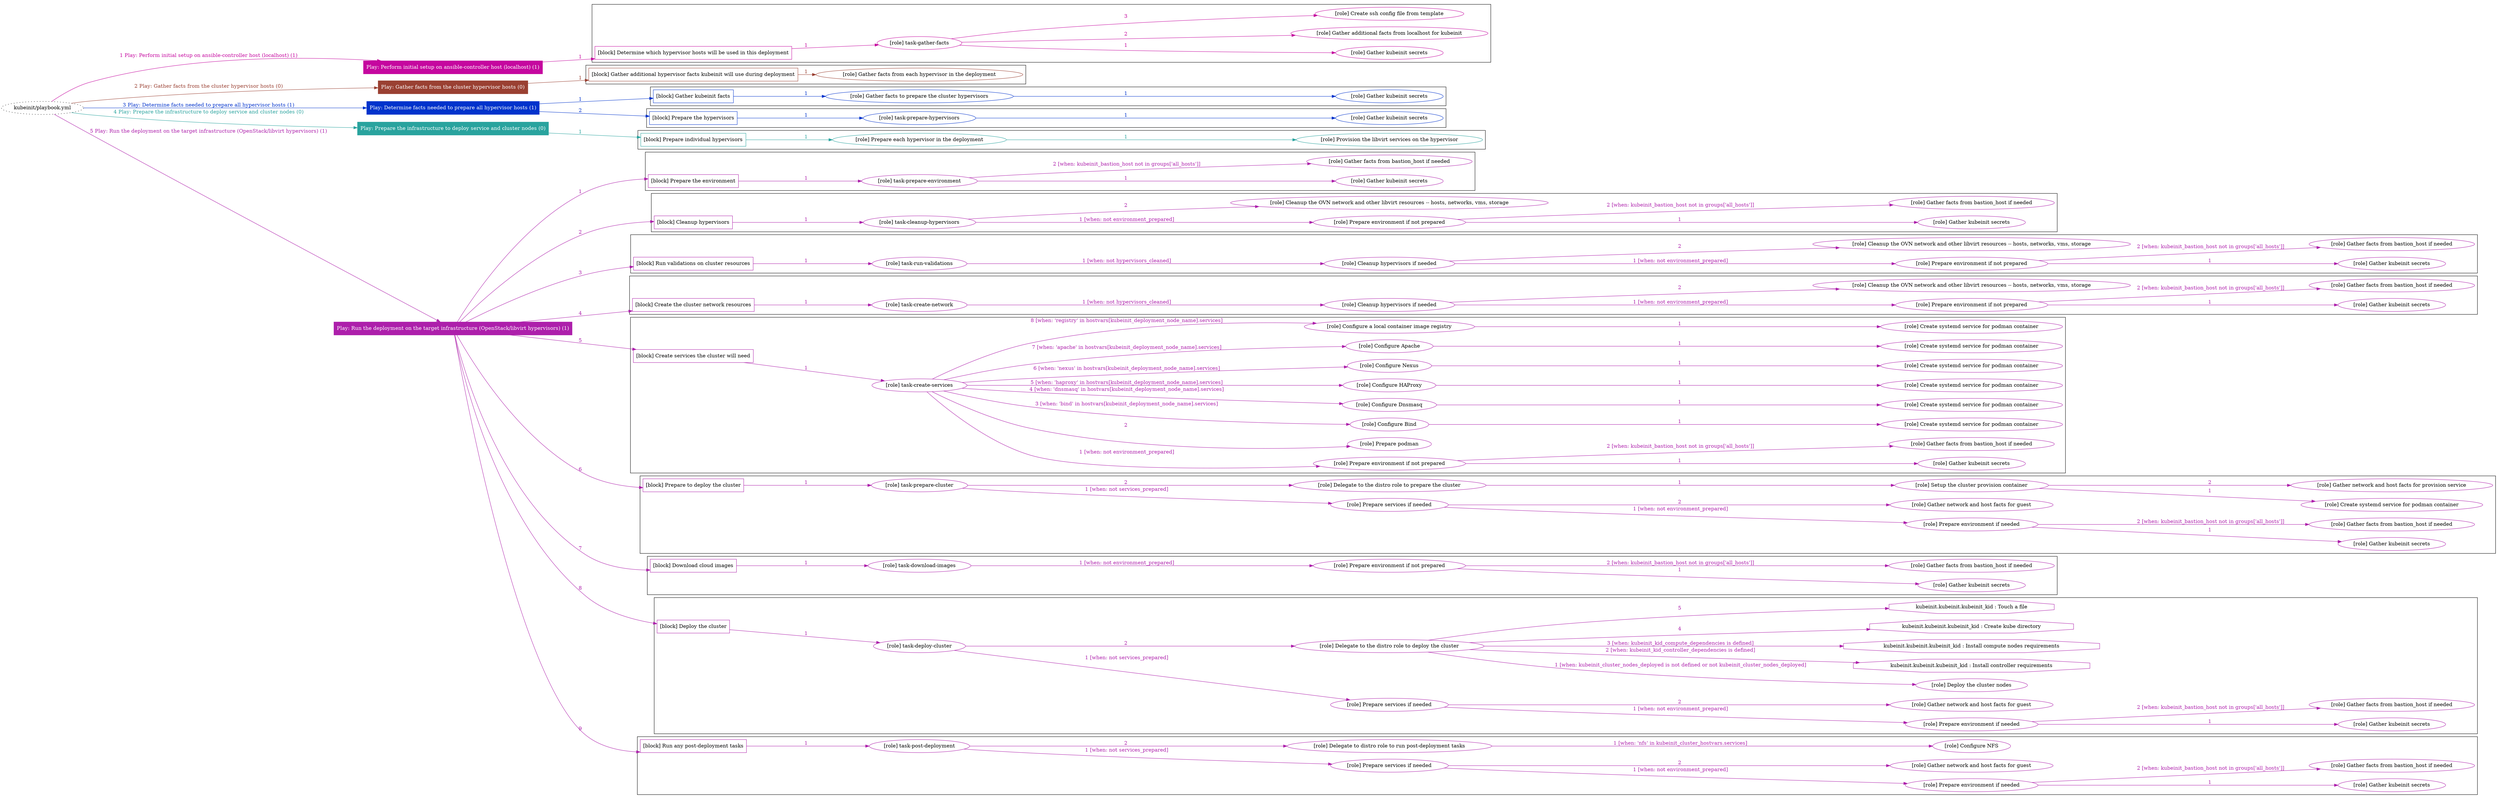 digraph {
	graph [concentrate=true ordering=in rankdir=LR ratio=fill]
	edge [esep=5 sep=10]
	"kubeinit/playbook.yml" [URL="/home/runner/work/kubeinit/kubeinit/kubeinit/playbook.yml" id=playbook_87fcb075 style=dotted]
	"kubeinit/playbook.yml" -> play_a7e98f05 [label="1 Play: Perform initial setup on ansible-controller host (localhost) (1)" color="#c5079f" fontcolor="#c5079f" id=edge_play_a7e98f05 labeltooltip="1 Play: Perform initial setup on ansible-controller host (localhost) (1)" tooltip="1 Play: Perform initial setup on ansible-controller host (localhost) (1)"]
	subgraph "Play: Perform initial setup on ansible-controller host (localhost) (1)" {
		play_a7e98f05 [label="Play: Perform initial setup on ansible-controller host (localhost) (1)" URL="/home/runner/work/kubeinit/kubeinit/kubeinit/playbook.yml" color="#c5079f" fontcolor="#ffffff" id=play_a7e98f05 shape=box style=filled tooltip=localhost]
		play_a7e98f05 -> block_ac528fb1 [label=1 color="#c5079f" fontcolor="#c5079f" id=edge_block_ac528fb1 labeltooltip=1 tooltip=1]
		subgraph cluster_block_ac528fb1 {
			block_ac528fb1 [label="[block] Determine which hypervisor hosts will be used in this deployment" URL="/home/runner/work/kubeinit/kubeinit/kubeinit/playbook.yml" color="#c5079f" id=block_ac528fb1 labeltooltip="Determine which hypervisor hosts will be used in this deployment" shape=box tooltip="Determine which hypervisor hosts will be used in this deployment"]
			block_ac528fb1 -> role_aa1fc5d8 [label="1 " color="#c5079f" fontcolor="#c5079f" id=edge_role_aa1fc5d8 labeltooltip="1 " tooltip="1 "]
			subgraph "task-gather-facts" {
				role_aa1fc5d8 [label="[role] task-gather-facts" URL="/home/runner/work/kubeinit/kubeinit/kubeinit/playbook.yml" color="#c5079f" id=role_aa1fc5d8 tooltip="task-gather-facts"]
				role_aa1fc5d8 -> role_bf8132f2 [label="1 " color="#c5079f" fontcolor="#c5079f" id=edge_role_bf8132f2 labeltooltip="1 " tooltip="1 "]
				subgraph "Gather kubeinit secrets" {
					role_bf8132f2 [label="[role] Gather kubeinit secrets" URL="/home/runner/.ansible/collections/ansible_collections/kubeinit/kubeinit/roles/kubeinit_prepare/tasks/build_hypervisors_group.yml" color="#c5079f" id=role_bf8132f2 tooltip="Gather kubeinit secrets"]
				}
				role_aa1fc5d8 -> role_087a7ab1 [label="2 " color="#c5079f" fontcolor="#c5079f" id=edge_role_087a7ab1 labeltooltip="2 " tooltip="2 "]
				subgraph "Gather additional facts from localhost for kubeinit" {
					role_087a7ab1 [label="[role] Gather additional facts from localhost for kubeinit" URL="/home/runner/.ansible/collections/ansible_collections/kubeinit/kubeinit/roles/kubeinit_prepare/tasks/build_hypervisors_group.yml" color="#c5079f" id=role_087a7ab1 tooltip="Gather additional facts from localhost for kubeinit"]
				}
				role_aa1fc5d8 -> role_ccb01b74 [label="3 " color="#c5079f" fontcolor="#c5079f" id=edge_role_ccb01b74 labeltooltip="3 " tooltip="3 "]
				subgraph "Create ssh config file from template" {
					role_ccb01b74 [label="[role] Create ssh config file from template" URL="/home/runner/.ansible/collections/ansible_collections/kubeinit/kubeinit/roles/kubeinit_prepare/tasks/build_hypervisors_group.yml" color="#c5079f" id=role_ccb01b74 tooltip="Create ssh config file from template"]
				}
			}
		}
	}
	"kubeinit/playbook.yml" -> play_e15bc182 [label="2 Play: Gather facts from the cluster hypervisor hosts (0)" color="#9a4032" fontcolor="#9a4032" id=edge_play_e15bc182 labeltooltip="2 Play: Gather facts from the cluster hypervisor hosts (0)" tooltip="2 Play: Gather facts from the cluster hypervisor hosts (0)"]
	subgraph "Play: Gather facts from the cluster hypervisor hosts (0)" {
		play_e15bc182 [label="Play: Gather facts from the cluster hypervisor hosts (0)" URL="/home/runner/work/kubeinit/kubeinit/kubeinit/playbook.yml" color="#9a4032" fontcolor="#ffffff" id=play_e15bc182 shape=box style=filled tooltip="Play: Gather facts from the cluster hypervisor hosts (0)"]
		play_e15bc182 -> block_b33a8886 [label=1 color="#9a4032" fontcolor="#9a4032" id=edge_block_b33a8886 labeltooltip=1 tooltip=1]
		subgraph cluster_block_b33a8886 {
			block_b33a8886 [label="[block] Gather additional hypervisor facts kubeinit will use during deployment" URL="/home/runner/work/kubeinit/kubeinit/kubeinit/playbook.yml" color="#9a4032" id=block_b33a8886 labeltooltip="Gather additional hypervisor facts kubeinit will use during deployment" shape=box tooltip="Gather additional hypervisor facts kubeinit will use during deployment"]
			block_b33a8886 -> role_970970f6 [label="1 " color="#9a4032" fontcolor="#9a4032" id=edge_role_970970f6 labeltooltip="1 " tooltip="1 "]
			subgraph "Gather facts from each hypervisor in the deployment" {
				role_970970f6 [label="[role] Gather facts from each hypervisor in the deployment" URL="/home/runner/work/kubeinit/kubeinit/kubeinit/playbook.yml" color="#9a4032" id=role_970970f6 tooltip="Gather facts from each hypervisor in the deployment"]
			}
		}
	}
	"kubeinit/playbook.yml" -> play_904aeced [label="3 Play: Determine facts needed to prepare all hypervisor hosts (1)" color="#0033cc" fontcolor="#0033cc" id=edge_play_904aeced labeltooltip="3 Play: Determine facts needed to prepare all hypervisor hosts (1)" tooltip="3 Play: Determine facts needed to prepare all hypervisor hosts (1)"]
	subgraph "Play: Determine facts needed to prepare all hypervisor hosts (1)" {
		play_904aeced [label="Play: Determine facts needed to prepare all hypervisor hosts (1)" URL="/home/runner/work/kubeinit/kubeinit/kubeinit/playbook.yml" color="#0033cc" fontcolor="#ffffff" id=play_904aeced shape=box style=filled tooltip=localhost]
		play_904aeced -> block_a2b4c971 [label=1 color="#0033cc" fontcolor="#0033cc" id=edge_block_a2b4c971 labeltooltip=1 tooltip=1]
		subgraph cluster_block_a2b4c971 {
			block_a2b4c971 [label="[block] Gather kubeinit facts" URL="/home/runner/work/kubeinit/kubeinit/kubeinit/playbook.yml" color="#0033cc" id=block_a2b4c971 labeltooltip="Gather kubeinit facts" shape=box tooltip="Gather kubeinit facts"]
			block_a2b4c971 -> role_9e76034e [label="1 " color="#0033cc" fontcolor="#0033cc" id=edge_role_9e76034e labeltooltip="1 " tooltip="1 "]
			subgraph "Gather facts to prepare the cluster hypervisors" {
				role_9e76034e [label="[role] Gather facts to prepare the cluster hypervisors" URL="/home/runner/work/kubeinit/kubeinit/kubeinit/playbook.yml" color="#0033cc" id=role_9e76034e tooltip="Gather facts to prepare the cluster hypervisors"]
				role_9e76034e -> role_3033de82 [label="1 " color="#0033cc" fontcolor="#0033cc" id=edge_role_3033de82 labeltooltip="1 " tooltip="1 "]
				subgraph "Gather kubeinit secrets" {
					role_3033de82 [label="[role] Gather kubeinit secrets" URL="/home/runner/.ansible/collections/ansible_collections/kubeinit/kubeinit/roles/kubeinit_prepare/tasks/gather_kubeinit_facts.yml" color="#0033cc" id=role_3033de82 tooltip="Gather kubeinit secrets"]
				}
			}
		}
		play_904aeced -> block_0561cea2 [label=2 color="#0033cc" fontcolor="#0033cc" id=edge_block_0561cea2 labeltooltip=2 tooltip=2]
		subgraph cluster_block_0561cea2 {
			block_0561cea2 [label="[block] Prepare the hypervisors" URL="/home/runner/work/kubeinit/kubeinit/kubeinit/playbook.yml" color="#0033cc" id=block_0561cea2 labeltooltip="Prepare the hypervisors" shape=box tooltip="Prepare the hypervisors"]
			block_0561cea2 -> role_ca1338a0 [label="1 " color="#0033cc" fontcolor="#0033cc" id=edge_role_ca1338a0 labeltooltip="1 " tooltip="1 "]
			subgraph "task-prepare-hypervisors" {
				role_ca1338a0 [label="[role] task-prepare-hypervisors" URL="/home/runner/work/kubeinit/kubeinit/kubeinit/playbook.yml" color="#0033cc" id=role_ca1338a0 tooltip="task-prepare-hypervisors"]
				role_ca1338a0 -> role_59d2b1b9 [label="1 " color="#0033cc" fontcolor="#0033cc" id=edge_role_59d2b1b9 labeltooltip="1 " tooltip="1 "]
				subgraph "Gather kubeinit secrets" {
					role_59d2b1b9 [label="[role] Gather kubeinit secrets" URL="/home/runner/.ansible/collections/ansible_collections/kubeinit/kubeinit/roles/kubeinit_prepare/tasks/gather_kubeinit_facts.yml" color="#0033cc" id=role_59d2b1b9 tooltip="Gather kubeinit secrets"]
				}
			}
		}
	}
	"kubeinit/playbook.yml" -> play_c4d1f8ad [label="4 Play: Prepare the infrastructure to deploy service and cluster nodes (0)" color="#29a39e" fontcolor="#29a39e" id=edge_play_c4d1f8ad labeltooltip="4 Play: Prepare the infrastructure to deploy service and cluster nodes (0)" tooltip="4 Play: Prepare the infrastructure to deploy service and cluster nodes (0)"]
	subgraph "Play: Prepare the infrastructure to deploy service and cluster nodes (0)" {
		play_c4d1f8ad [label="Play: Prepare the infrastructure to deploy service and cluster nodes (0)" URL="/home/runner/work/kubeinit/kubeinit/kubeinit/playbook.yml" color="#29a39e" fontcolor="#ffffff" id=play_c4d1f8ad shape=box style=filled tooltip="Play: Prepare the infrastructure to deploy service and cluster nodes (0)"]
		play_c4d1f8ad -> block_d215bde6 [label=1 color="#29a39e" fontcolor="#29a39e" id=edge_block_d215bde6 labeltooltip=1 tooltip=1]
		subgraph cluster_block_d215bde6 {
			block_d215bde6 [label="[block] Prepare individual hypervisors" URL="/home/runner/work/kubeinit/kubeinit/kubeinit/playbook.yml" color="#29a39e" id=block_d215bde6 labeltooltip="Prepare individual hypervisors" shape=box tooltip="Prepare individual hypervisors"]
			block_d215bde6 -> role_73d97be1 [label="1 " color="#29a39e" fontcolor="#29a39e" id=edge_role_73d97be1 labeltooltip="1 " tooltip="1 "]
			subgraph "Prepare each hypervisor in the deployment" {
				role_73d97be1 [label="[role] Prepare each hypervisor in the deployment" URL="/home/runner/work/kubeinit/kubeinit/kubeinit/playbook.yml" color="#29a39e" id=role_73d97be1 tooltip="Prepare each hypervisor in the deployment"]
				role_73d97be1 -> role_b9e11b5c [label="1 " color="#29a39e" fontcolor="#29a39e" id=edge_role_b9e11b5c labeltooltip="1 " tooltip="1 "]
				subgraph "Provision the libvirt services on the hypervisor" {
					role_b9e11b5c [label="[role] Provision the libvirt services on the hypervisor" URL="/home/runner/.ansible/collections/ansible_collections/kubeinit/kubeinit/roles/kubeinit_prepare/tasks/prepare_hypervisor.yml" color="#29a39e" id=role_b9e11b5c tooltip="Provision the libvirt services on the hypervisor"]
				}
			}
		}
	}
	"kubeinit/playbook.yml" -> play_1059a33b [label="5 Play: Run the deployment on the target infrastructure (OpenStack/libvirt hypervisors) (1)" color="#ad1fab" fontcolor="#ad1fab" id=edge_play_1059a33b labeltooltip="5 Play: Run the deployment on the target infrastructure (OpenStack/libvirt hypervisors) (1)" tooltip="5 Play: Run the deployment on the target infrastructure (OpenStack/libvirt hypervisors) (1)"]
	subgraph "Play: Run the deployment on the target infrastructure (OpenStack/libvirt hypervisors) (1)" {
		play_1059a33b [label="Play: Run the deployment on the target infrastructure (OpenStack/libvirt hypervisors) (1)" URL="/home/runner/work/kubeinit/kubeinit/kubeinit/playbook.yml" color="#ad1fab" fontcolor="#ffffff" id=play_1059a33b shape=box style=filled tooltip=localhost]
		play_1059a33b -> block_51942556 [label=1 color="#ad1fab" fontcolor="#ad1fab" id=edge_block_51942556 labeltooltip=1 tooltip=1]
		subgraph cluster_block_51942556 {
			block_51942556 [label="[block] Prepare the environment" URL="/home/runner/work/kubeinit/kubeinit/kubeinit/playbook.yml" color="#ad1fab" id=block_51942556 labeltooltip="Prepare the environment" shape=box tooltip="Prepare the environment"]
			block_51942556 -> role_73f284c4 [label="1 " color="#ad1fab" fontcolor="#ad1fab" id=edge_role_73f284c4 labeltooltip="1 " tooltip="1 "]
			subgraph "task-prepare-environment" {
				role_73f284c4 [label="[role] task-prepare-environment" URL="/home/runner/work/kubeinit/kubeinit/kubeinit/playbook.yml" color="#ad1fab" id=role_73f284c4 tooltip="task-prepare-environment"]
				role_73f284c4 -> role_673e0deb [label="1 " color="#ad1fab" fontcolor="#ad1fab" id=edge_role_673e0deb labeltooltip="1 " tooltip="1 "]
				subgraph "Gather kubeinit secrets" {
					role_673e0deb [label="[role] Gather kubeinit secrets" URL="/home/runner/.ansible/collections/ansible_collections/kubeinit/kubeinit/roles/kubeinit_prepare/tasks/gather_kubeinit_facts.yml" color="#ad1fab" id=role_673e0deb tooltip="Gather kubeinit secrets"]
				}
				role_73f284c4 -> role_17b2ad8b [label="2 [when: kubeinit_bastion_host not in groups['all_hosts']]" color="#ad1fab" fontcolor="#ad1fab" id=edge_role_17b2ad8b labeltooltip="2 [when: kubeinit_bastion_host not in groups['all_hosts']]" tooltip="2 [when: kubeinit_bastion_host not in groups['all_hosts']]"]
				subgraph "Gather facts from bastion_host if needed" {
					role_17b2ad8b [label="[role] Gather facts from bastion_host if needed" URL="/home/runner/.ansible/collections/ansible_collections/kubeinit/kubeinit/roles/kubeinit_prepare/tasks/main.yml" color="#ad1fab" id=role_17b2ad8b tooltip="Gather facts from bastion_host if needed"]
				}
			}
		}
		play_1059a33b -> block_4b06c6b0 [label=2 color="#ad1fab" fontcolor="#ad1fab" id=edge_block_4b06c6b0 labeltooltip=2 tooltip=2]
		subgraph cluster_block_4b06c6b0 {
			block_4b06c6b0 [label="[block] Cleanup hypervisors" URL="/home/runner/work/kubeinit/kubeinit/kubeinit/playbook.yml" color="#ad1fab" id=block_4b06c6b0 labeltooltip="Cleanup hypervisors" shape=box tooltip="Cleanup hypervisors"]
			block_4b06c6b0 -> role_ffbf5b12 [label="1 " color="#ad1fab" fontcolor="#ad1fab" id=edge_role_ffbf5b12 labeltooltip="1 " tooltip="1 "]
			subgraph "task-cleanup-hypervisors" {
				role_ffbf5b12 [label="[role] task-cleanup-hypervisors" URL="/home/runner/work/kubeinit/kubeinit/kubeinit/playbook.yml" color="#ad1fab" id=role_ffbf5b12 tooltip="task-cleanup-hypervisors"]
				role_ffbf5b12 -> role_cbc8163b [label="1 [when: not environment_prepared]" color="#ad1fab" fontcolor="#ad1fab" id=edge_role_cbc8163b labeltooltip="1 [when: not environment_prepared]" tooltip="1 [when: not environment_prepared]"]
				subgraph "Prepare environment if not prepared" {
					role_cbc8163b [label="[role] Prepare environment if not prepared" URL="/home/runner/.ansible/collections/ansible_collections/kubeinit/kubeinit/roles/kubeinit_libvirt/tasks/cleanup_hypervisors.yml" color="#ad1fab" id=role_cbc8163b tooltip="Prepare environment if not prepared"]
					role_cbc8163b -> role_ca004ada [label="1 " color="#ad1fab" fontcolor="#ad1fab" id=edge_role_ca004ada labeltooltip="1 " tooltip="1 "]
					subgraph "Gather kubeinit secrets" {
						role_ca004ada [label="[role] Gather kubeinit secrets" URL="/home/runner/.ansible/collections/ansible_collections/kubeinit/kubeinit/roles/kubeinit_prepare/tasks/gather_kubeinit_facts.yml" color="#ad1fab" id=role_ca004ada tooltip="Gather kubeinit secrets"]
					}
					role_cbc8163b -> role_c45707c9 [label="2 [when: kubeinit_bastion_host not in groups['all_hosts']]" color="#ad1fab" fontcolor="#ad1fab" id=edge_role_c45707c9 labeltooltip="2 [when: kubeinit_bastion_host not in groups['all_hosts']]" tooltip="2 [when: kubeinit_bastion_host not in groups['all_hosts']]"]
					subgraph "Gather facts from bastion_host if needed" {
						role_c45707c9 [label="[role] Gather facts from bastion_host if needed" URL="/home/runner/.ansible/collections/ansible_collections/kubeinit/kubeinit/roles/kubeinit_prepare/tasks/main.yml" color="#ad1fab" id=role_c45707c9 tooltip="Gather facts from bastion_host if needed"]
					}
				}
				role_ffbf5b12 -> role_f9437929 [label="2 " color="#ad1fab" fontcolor="#ad1fab" id=edge_role_f9437929 labeltooltip="2 " tooltip="2 "]
				subgraph "Cleanup the OVN network and other libvirt resources -- hosts, networks, vms, storage" {
					role_f9437929 [label="[role] Cleanup the OVN network and other libvirt resources -- hosts, networks, vms, storage" URL="/home/runner/.ansible/collections/ansible_collections/kubeinit/kubeinit/roles/kubeinit_libvirt/tasks/cleanup_hypervisors.yml" color="#ad1fab" id=role_f9437929 tooltip="Cleanup the OVN network and other libvirt resources -- hosts, networks, vms, storage"]
				}
			}
		}
		play_1059a33b -> block_3268580b [label=3 color="#ad1fab" fontcolor="#ad1fab" id=edge_block_3268580b labeltooltip=3 tooltip=3]
		subgraph cluster_block_3268580b {
			block_3268580b [label="[block] Run validations on cluster resources" URL="/home/runner/work/kubeinit/kubeinit/kubeinit/playbook.yml" color="#ad1fab" id=block_3268580b labeltooltip="Run validations on cluster resources" shape=box tooltip="Run validations on cluster resources"]
			block_3268580b -> role_fccd6192 [label="1 " color="#ad1fab" fontcolor="#ad1fab" id=edge_role_fccd6192 labeltooltip="1 " tooltip="1 "]
			subgraph "task-run-validations" {
				role_fccd6192 [label="[role] task-run-validations" URL="/home/runner/work/kubeinit/kubeinit/kubeinit/playbook.yml" color="#ad1fab" id=role_fccd6192 tooltip="task-run-validations"]
				role_fccd6192 -> role_13ca62f9 [label="1 [when: not hypervisors_cleaned]" color="#ad1fab" fontcolor="#ad1fab" id=edge_role_13ca62f9 labeltooltip="1 [when: not hypervisors_cleaned]" tooltip="1 [when: not hypervisors_cleaned]"]
				subgraph "Cleanup hypervisors if needed" {
					role_13ca62f9 [label="[role] Cleanup hypervisors if needed" URL="/home/runner/.ansible/collections/ansible_collections/kubeinit/kubeinit/roles/kubeinit_validations/tasks/main.yml" color="#ad1fab" id=role_13ca62f9 tooltip="Cleanup hypervisors if needed"]
					role_13ca62f9 -> role_d0b285c5 [label="1 [when: not environment_prepared]" color="#ad1fab" fontcolor="#ad1fab" id=edge_role_d0b285c5 labeltooltip="1 [when: not environment_prepared]" tooltip="1 [when: not environment_prepared]"]
					subgraph "Prepare environment if not prepared" {
						role_d0b285c5 [label="[role] Prepare environment if not prepared" URL="/home/runner/.ansible/collections/ansible_collections/kubeinit/kubeinit/roles/kubeinit_libvirt/tasks/cleanup_hypervisors.yml" color="#ad1fab" id=role_d0b285c5 tooltip="Prepare environment if not prepared"]
						role_d0b285c5 -> role_2df385d7 [label="1 " color="#ad1fab" fontcolor="#ad1fab" id=edge_role_2df385d7 labeltooltip="1 " tooltip="1 "]
						subgraph "Gather kubeinit secrets" {
							role_2df385d7 [label="[role] Gather kubeinit secrets" URL="/home/runner/.ansible/collections/ansible_collections/kubeinit/kubeinit/roles/kubeinit_prepare/tasks/gather_kubeinit_facts.yml" color="#ad1fab" id=role_2df385d7 tooltip="Gather kubeinit secrets"]
						}
						role_d0b285c5 -> role_46a3d447 [label="2 [when: kubeinit_bastion_host not in groups['all_hosts']]" color="#ad1fab" fontcolor="#ad1fab" id=edge_role_46a3d447 labeltooltip="2 [when: kubeinit_bastion_host not in groups['all_hosts']]" tooltip="2 [when: kubeinit_bastion_host not in groups['all_hosts']]"]
						subgraph "Gather facts from bastion_host if needed" {
							role_46a3d447 [label="[role] Gather facts from bastion_host if needed" URL="/home/runner/.ansible/collections/ansible_collections/kubeinit/kubeinit/roles/kubeinit_prepare/tasks/main.yml" color="#ad1fab" id=role_46a3d447 tooltip="Gather facts from bastion_host if needed"]
						}
					}
					role_13ca62f9 -> role_a54146c1 [label="2 " color="#ad1fab" fontcolor="#ad1fab" id=edge_role_a54146c1 labeltooltip="2 " tooltip="2 "]
					subgraph "Cleanup the OVN network and other libvirt resources -- hosts, networks, vms, storage" {
						role_a54146c1 [label="[role] Cleanup the OVN network and other libvirt resources -- hosts, networks, vms, storage" URL="/home/runner/.ansible/collections/ansible_collections/kubeinit/kubeinit/roles/kubeinit_libvirt/tasks/cleanup_hypervisors.yml" color="#ad1fab" id=role_a54146c1 tooltip="Cleanup the OVN network and other libvirt resources -- hosts, networks, vms, storage"]
					}
				}
			}
		}
		play_1059a33b -> block_fe2673c2 [label=4 color="#ad1fab" fontcolor="#ad1fab" id=edge_block_fe2673c2 labeltooltip=4 tooltip=4]
		subgraph cluster_block_fe2673c2 {
			block_fe2673c2 [label="[block] Create the cluster network resources" URL="/home/runner/work/kubeinit/kubeinit/kubeinit/playbook.yml" color="#ad1fab" id=block_fe2673c2 labeltooltip="Create the cluster network resources" shape=box tooltip="Create the cluster network resources"]
			block_fe2673c2 -> role_cc26250a [label="1 " color="#ad1fab" fontcolor="#ad1fab" id=edge_role_cc26250a labeltooltip="1 " tooltip="1 "]
			subgraph "task-create-network" {
				role_cc26250a [label="[role] task-create-network" URL="/home/runner/work/kubeinit/kubeinit/kubeinit/playbook.yml" color="#ad1fab" id=role_cc26250a tooltip="task-create-network"]
				role_cc26250a -> role_a4d26c21 [label="1 [when: not hypervisors_cleaned]" color="#ad1fab" fontcolor="#ad1fab" id=edge_role_a4d26c21 labeltooltip="1 [when: not hypervisors_cleaned]" tooltip="1 [when: not hypervisors_cleaned]"]
				subgraph "Cleanup hypervisors if needed" {
					role_a4d26c21 [label="[role] Cleanup hypervisors if needed" URL="/home/runner/.ansible/collections/ansible_collections/kubeinit/kubeinit/roles/kubeinit_libvirt/tasks/create_network.yml" color="#ad1fab" id=role_a4d26c21 tooltip="Cleanup hypervisors if needed"]
					role_a4d26c21 -> role_cf3aedac [label="1 [when: not environment_prepared]" color="#ad1fab" fontcolor="#ad1fab" id=edge_role_cf3aedac labeltooltip="1 [when: not environment_prepared]" tooltip="1 [when: not environment_prepared]"]
					subgraph "Prepare environment if not prepared" {
						role_cf3aedac [label="[role] Prepare environment if not prepared" URL="/home/runner/.ansible/collections/ansible_collections/kubeinit/kubeinit/roles/kubeinit_libvirt/tasks/cleanup_hypervisors.yml" color="#ad1fab" id=role_cf3aedac tooltip="Prepare environment if not prepared"]
						role_cf3aedac -> role_2219ef9b [label="1 " color="#ad1fab" fontcolor="#ad1fab" id=edge_role_2219ef9b labeltooltip="1 " tooltip="1 "]
						subgraph "Gather kubeinit secrets" {
							role_2219ef9b [label="[role] Gather kubeinit secrets" URL="/home/runner/.ansible/collections/ansible_collections/kubeinit/kubeinit/roles/kubeinit_prepare/tasks/gather_kubeinit_facts.yml" color="#ad1fab" id=role_2219ef9b tooltip="Gather kubeinit secrets"]
						}
						role_cf3aedac -> role_1c56a3b2 [label="2 [when: kubeinit_bastion_host not in groups['all_hosts']]" color="#ad1fab" fontcolor="#ad1fab" id=edge_role_1c56a3b2 labeltooltip="2 [when: kubeinit_bastion_host not in groups['all_hosts']]" tooltip="2 [when: kubeinit_bastion_host not in groups['all_hosts']]"]
						subgraph "Gather facts from bastion_host if needed" {
							role_1c56a3b2 [label="[role] Gather facts from bastion_host if needed" URL="/home/runner/.ansible/collections/ansible_collections/kubeinit/kubeinit/roles/kubeinit_prepare/tasks/main.yml" color="#ad1fab" id=role_1c56a3b2 tooltip="Gather facts from bastion_host if needed"]
						}
					}
					role_a4d26c21 -> role_22e5f43f [label="2 " color="#ad1fab" fontcolor="#ad1fab" id=edge_role_22e5f43f labeltooltip="2 " tooltip="2 "]
					subgraph "Cleanup the OVN network and other libvirt resources -- hosts, networks, vms, storage" {
						role_22e5f43f [label="[role] Cleanup the OVN network and other libvirt resources -- hosts, networks, vms, storage" URL="/home/runner/.ansible/collections/ansible_collections/kubeinit/kubeinit/roles/kubeinit_libvirt/tasks/cleanup_hypervisors.yml" color="#ad1fab" id=role_22e5f43f tooltip="Cleanup the OVN network and other libvirt resources -- hosts, networks, vms, storage"]
					}
				}
			}
		}
		play_1059a33b -> block_496ab81d [label=5 color="#ad1fab" fontcolor="#ad1fab" id=edge_block_496ab81d labeltooltip=5 tooltip=5]
		subgraph cluster_block_496ab81d {
			block_496ab81d [label="[block] Create services the cluster will need" URL="/home/runner/work/kubeinit/kubeinit/kubeinit/playbook.yml" color="#ad1fab" id=block_496ab81d labeltooltip="Create services the cluster will need" shape=box tooltip="Create services the cluster will need"]
			block_496ab81d -> role_27299410 [label="1 " color="#ad1fab" fontcolor="#ad1fab" id=edge_role_27299410 labeltooltip="1 " tooltip="1 "]
			subgraph "task-create-services" {
				role_27299410 [label="[role] task-create-services" URL="/home/runner/work/kubeinit/kubeinit/kubeinit/playbook.yml" color="#ad1fab" id=role_27299410 tooltip="task-create-services"]
				role_27299410 -> role_cd424964 [label="1 [when: not environment_prepared]" color="#ad1fab" fontcolor="#ad1fab" id=edge_role_cd424964 labeltooltip="1 [when: not environment_prepared]" tooltip="1 [when: not environment_prepared]"]
				subgraph "Prepare environment if not prepared" {
					role_cd424964 [label="[role] Prepare environment if not prepared" URL="/home/runner/.ansible/collections/ansible_collections/kubeinit/kubeinit/roles/kubeinit_services/tasks/main.yml" color="#ad1fab" id=role_cd424964 tooltip="Prepare environment if not prepared"]
					role_cd424964 -> role_831e3161 [label="1 " color="#ad1fab" fontcolor="#ad1fab" id=edge_role_831e3161 labeltooltip="1 " tooltip="1 "]
					subgraph "Gather kubeinit secrets" {
						role_831e3161 [label="[role] Gather kubeinit secrets" URL="/home/runner/.ansible/collections/ansible_collections/kubeinit/kubeinit/roles/kubeinit_prepare/tasks/gather_kubeinit_facts.yml" color="#ad1fab" id=role_831e3161 tooltip="Gather kubeinit secrets"]
					}
					role_cd424964 -> role_0d0ccee0 [label="2 [when: kubeinit_bastion_host not in groups['all_hosts']]" color="#ad1fab" fontcolor="#ad1fab" id=edge_role_0d0ccee0 labeltooltip="2 [when: kubeinit_bastion_host not in groups['all_hosts']]" tooltip="2 [when: kubeinit_bastion_host not in groups['all_hosts']]"]
					subgraph "Gather facts from bastion_host if needed" {
						role_0d0ccee0 [label="[role] Gather facts from bastion_host if needed" URL="/home/runner/.ansible/collections/ansible_collections/kubeinit/kubeinit/roles/kubeinit_prepare/tasks/main.yml" color="#ad1fab" id=role_0d0ccee0 tooltip="Gather facts from bastion_host if needed"]
					}
				}
				role_27299410 -> role_81c0cffb [label="2 " color="#ad1fab" fontcolor="#ad1fab" id=edge_role_81c0cffb labeltooltip="2 " tooltip="2 "]
				subgraph "Prepare podman" {
					role_81c0cffb [label="[role] Prepare podman" URL="/home/runner/.ansible/collections/ansible_collections/kubeinit/kubeinit/roles/kubeinit_services/tasks/00_create_service_pod.yml" color="#ad1fab" id=role_81c0cffb tooltip="Prepare podman"]
				}
				role_27299410 -> role_c2d4f589 [label="3 [when: 'bind' in hostvars[kubeinit_deployment_node_name].services]" color="#ad1fab" fontcolor="#ad1fab" id=edge_role_c2d4f589 labeltooltip="3 [when: 'bind' in hostvars[kubeinit_deployment_node_name].services]" tooltip="3 [when: 'bind' in hostvars[kubeinit_deployment_node_name].services]"]
				subgraph "Configure Bind" {
					role_c2d4f589 [label="[role] Configure Bind" URL="/home/runner/.ansible/collections/ansible_collections/kubeinit/kubeinit/roles/kubeinit_services/tasks/start_services_containers.yml" color="#ad1fab" id=role_c2d4f589 tooltip="Configure Bind"]
					role_c2d4f589 -> role_92928b36 [label="1 " color="#ad1fab" fontcolor="#ad1fab" id=edge_role_92928b36 labeltooltip="1 " tooltip="1 "]
					subgraph "Create systemd service for podman container" {
						role_92928b36 [label="[role] Create systemd service for podman container" URL="/home/runner/.ansible/collections/ansible_collections/kubeinit/kubeinit/roles/kubeinit_bind/tasks/main.yml" color="#ad1fab" id=role_92928b36 tooltip="Create systemd service for podman container"]
					}
				}
				role_27299410 -> role_0e1a2d1e [label="4 [when: 'dnsmasq' in hostvars[kubeinit_deployment_node_name].services]" color="#ad1fab" fontcolor="#ad1fab" id=edge_role_0e1a2d1e labeltooltip="4 [when: 'dnsmasq' in hostvars[kubeinit_deployment_node_name].services]" tooltip="4 [when: 'dnsmasq' in hostvars[kubeinit_deployment_node_name].services]"]
				subgraph "Configure Dnsmasq" {
					role_0e1a2d1e [label="[role] Configure Dnsmasq" URL="/home/runner/.ansible/collections/ansible_collections/kubeinit/kubeinit/roles/kubeinit_services/tasks/start_services_containers.yml" color="#ad1fab" id=role_0e1a2d1e tooltip="Configure Dnsmasq"]
					role_0e1a2d1e -> role_bf397838 [label="1 " color="#ad1fab" fontcolor="#ad1fab" id=edge_role_bf397838 labeltooltip="1 " tooltip="1 "]
					subgraph "Create systemd service for podman container" {
						role_bf397838 [label="[role] Create systemd service for podman container" URL="/home/runner/.ansible/collections/ansible_collections/kubeinit/kubeinit/roles/kubeinit_dnsmasq/tasks/main.yml" color="#ad1fab" id=role_bf397838 tooltip="Create systemd service for podman container"]
					}
				}
				role_27299410 -> role_236cc6b2 [label="5 [when: 'haproxy' in hostvars[kubeinit_deployment_node_name].services]" color="#ad1fab" fontcolor="#ad1fab" id=edge_role_236cc6b2 labeltooltip="5 [when: 'haproxy' in hostvars[kubeinit_deployment_node_name].services]" tooltip="5 [when: 'haproxy' in hostvars[kubeinit_deployment_node_name].services]"]
				subgraph "Configure HAProxy" {
					role_236cc6b2 [label="[role] Configure HAProxy" URL="/home/runner/.ansible/collections/ansible_collections/kubeinit/kubeinit/roles/kubeinit_services/tasks/start_services_containers.yml" color="#ad1fab" id=role_236cc6b2 tooltip="Configure HAProxy"]
					role_236cc6b2 -> role_bf45e346 [label="1 " color="#ad1fab" fontcolor="#ad1fab" id=edge_role_bf45e346 labeltooltip="1 " tooltip="1 "]
					subgraph "Create systemd service for podman container" {
						role_bf45e346 [label="[role] Create systemd service for podman container" URL="/home/runner/.ansible/collections/ansible_collections/kubeinit/kubeinit/roles/kubeinit_haproxy/tasks/main.yml" color="#ad1fab" id=role_bf45e346 tooltip="Create systemd service for podman container"]
					}
				}
				role_27299410 -> role_acf5c71c [label="6 [when: 'nexus' in hostvars[kubeinit_deployment_node_name].services]" color="#ad1fab" fontcolor="#ad1fab" id=edge_role_acf5c71c labeltooltip="6 [when: 'nexus' in hostvars[kubeinit_deployment_node_name].services]" tooltip="6 [when: 'nexus' in hostvars[kubeinit_deployment_node_name].services]"]
				subgraph "Configure Nexus" {
					role_acf5c71c [label="[role] Configure Nexus" URL="/home/runner/.ansible/collections/ansible_collections/kubeinit/kubeinit/roles/kubeinit_services/tasks/start_services_containers.yml" color="#ad1fab" id=role_acf5c71c tooltip="Configure Nexus"]
					role_acf5c71c -> role_05305263 [label="1 " color="#ad1fab" fontcolor="#ad1fab" id=edge_role_05305263 labeltooltip="1 " tooltip="1 "]
					subgraph "Create systemd service for podman container" {
						role_05305263 [label="[role] Create systemd service for podman container" URL="/home/runner/.ansible/collections/ansible_collections/kubeinit/kubeinit/roles/kubeinit_nexus/tasks/main.yml" color="#ad1fab" id=role_05305263 tooltip="Create systemd service for podman container"]
					}
				}
				role_27299410 -> role_2101655f [label="7 [when: 'apache' in hostvars[kubeinit_deployment_node_name].services]" color="#ad1fab" fontcolor="#ad1fab" id=edge_role_2101655f labeltooltip="7 [when: 'apache' in hostvars[kubeinit_deployment_node_name].services]" tooltip="7 [when: 'apache' in hostvars[kubeinit_deployment_node_name].services]"]
				subgraph "Configure Apache" {
					role_2101655f [label="[role] Configure Apache" URL="/home/runner/.ansible/collections/ansible_collections/kubeinit/kubeinit/roles/kubeinit_services/tasks/start_services_containers.yml" color="#ad1fab" id=role_2101655f tooltip="Configure Apache"]
					role_2101655f -> role_1a51210e [label="1 " color="#ad1fab" fontcolor="#ad1fab" id=edge_role_1a51210e labeltooltip="1 " tooltip="1 "]
					subgraph "Create systemd service for podman container" {
						role_1a51210e [label="[role] Create systemd service for podman container" URL="/home/runner/.ansible/collections/ansible_collections/kubeinit/kubeinit/roles/kubeinit_apache/tasks/main.yml" color="#ad1fab" id=role_1a51210e tooltip="Create systemd service for podman container"]
					}
				}
				role_27299410 -> role_954e69e2 [label="8 [when: 'registry' in hostvars[kubeinit_deployment_node_name].services]" color="#ad1fab" fontcolor="#ad1fab" id=edge_role_954e69e2 labeltooltip="8 [when: 'registry' in hostvars[kubeinit_deployment_node_name].services]" tooltip="8 [when: 'registry' in hostvars[kubeinit_deployment_node_name].services]"]
				subgraph "Configure a local container image registry" {
					role_954e69e2 [label="[role] Configure a local container image registry" URL="/home/runner/.ansible/collections/ansible_collections/kubeinit/kubeinit/roles/kubeinit_services/tasks/start_services_containers.yml" color="#ad1fab" id=role_954e69e2 tooltip="Configure a local container image registry"]
					role_954e69e2 -> role_cac63c80 [label="1 " color="#ad1fab" fontcolor="#ad1fab" id=edge_role_cac63c80 labeltooltip="1 " tooltip="1 "]
					subgraph "Create systemd service for podman container" {
						role_cac63c80 [label="[role] Create systemd service for podman container" URL="/home/runner/.ansible/collections/ansible_collections/kubeinit/kubeinit/roles/kubeinit_registry/tasks/main.yml" color="#ad1fab" id=role_cac63c80 tooltip="Create systemd service for podman container"]
					}
				}
			}
		}
		play_1059a33b -> block_081e678d [label=6 color="#ad1fab" fontcolor="#ad1fab" id=edge_block_081e678d labeltooltip=6 tooltip=6]
		subgraph cluster_block_081e678d {
			block_081e678d [label="[block] Prepare to deploy the cluster" URL="/home/runner/work/kubeinit/kubeinit/kubeinit/playbook.yml" color="#ad1fab" id=block_081e678d labeltooltip="Prepare to deploy the cluster" shape=box tooltip="Prepare to deploy the cluster"]
			block_081e678d -> role_fb234da8 [label="1 " color="#ad1fab" fontcolor="#ad1fab" id=edge_role_fb234da8 labeltooltip="1 " tooltip="1 "]
			subgraph "task-prepare-cluster" {
				role_fb234da8 [label="[role] task-prepare-cluster" URL="/home/runner/work/kubeinit/kubeinit/kubeinit/playbook.yml" color="#ad1fab" id=role_fb234da8 tooltip="task-prepare-cluster"]
				role_fb234da8 -> role_e7009870 [label="1 [when: not services_prepared]" color="#ad1fab" fontcolor="#ad1fab" id=edge_role_e7009870 labeltooltip="1 [when: not services_prepared]" tooltip="1 [when: not services_prepared]"]
				subgraph "Prepare services if needed" {
					role_e7009870 [label="[role] Prepare services if needed" URL="/home/runner/.ansible/collections/ansible_collections/kubeinit/kubeinit/roles/kubeinit_prepare/tasks/prepare_cluster.yml" color="#ad1fab" id=role_e7009870 tooltip="Prepare services if needed"]
					role_e7009870 -> role_50e7d9e0 [label="1 [when: not environment_prepared]" color="#ad1fab" fontcolor="#ad1fab" id=edge_role_50e7d9e0 labeltooltip="1 [when: not environment_prepared]" tooltip="1 [when: not environment_prepared]"]
					subgraph "Prepare environment if needed" {
						role_50e7d9e0 [label="[role] Prepare environment if needed" URL="/home/runner/.ansible/collections/ansible_collections/kubeinit/kubeinit/roles/kubeinit_services/tasks/prepare_services.yml" color="#ad1fab" id=role_50e7d9e0 tooltip="Prepare environment if needed"]
						role_50e7d9e0 -> role_11e06b84 [label="1 " color="#ad1fab" fontcolor="#ad1fab" id=edge_role_11e06b84 labeltooltip="1 " tooltip="1 "]
						subgraph "Gather kubeinit secrets" {
							role_11e06b84 [label="[role] Gather kubeinit secrets" URL="/home/runner/.ansible/collections/ansible_collections/kubeinit/kubeinit/roles/kubeinit_prepare/tasks/gather_kubeinit_facts.yml" color="#ad1fab" id=role_11e06b84 tooltip="Gather kubeinit secrets"]
						}
						role_50e7d9e0 -> role_ca076a0d [label="2 [when: kubeinit_bastion_host not in groups['all_hosts']]" color="#ad1fab" fontcolor="#ad1fab" id=edge_role_ca076a0d labeltooltip="2 [when: kubeinit_bastion_host not in groups['all_hosts']]" tooltip="2 [when: kubeinit_bastion_host not in groups['all_hosts']]"]
						subgraph "Gather facts from bastion_host if needed" {
							role_ca076a0d [label="[role] Gather facts from bastion_host if needed" URL="/home/runner/.ansible/collections/ansible_collections/kubeinit/kubeinit/roles/kubeinit_prepare/tasks/main.yml" color="#ad1fab" id=role_ca076a0d tooltip="Gather facts from bastion_host if needed"]
						}
					}
					role_e7009870 -> role_47135b5b [label="2 " color="#ad1fab" fontcolor="#ad1fab" id=edge_role_47135b5b labeltooltip="2 " tooltip="2 "]
					subgraph "Gather network and host facts for guest" {
						role_47135b5b [label="[role] Gather network and host facts for guest" URL="/home/runner/.ansible/collections/ansible_collections/kubeinit/kubeinit/roles/kubeinit_services/tasks/prepare_services.yml" color="#ad1fab" id=role_47135b5b tooltip="Gather network and host facts for guest"]
					}
				}
				role_fb234da8 -> role_86a3b9f8 [label="2 " color="#ad1fab" fontcolor="#ad1fab" id=edge_role_86a3b9f8 labeltooltip="2 " tooltip="2 "]
				subgraph "Delegate to the distro role to prepare the cluster" {
					role_86a3b9f8 [label="[role] Delegate to the distro role to prepare the cluster" URL="/home/runner/.ansible/collections/ansible_collections/kubeinit/kubeinit/roles/kubeinit_prepare/tasks/prepare_cluster.yml" color="#ad1fab" id=role_86a3b9f8 tooltip="Delegate to the distro role to prepare the cluster"]
					role_86a3b9f8 -> role_ff0cb71c [label="1 " color="#ad1fab" fontcolor="#ad1fab" id=edge_role_ff0cb71c labeltooltip="1 " tooltip="1 "]
					subgraph "Setup the cluster provision container" {
						role_ff0cb71c [label="[role] Setup the cluster provision container" URL="/home/runner/.ansible/collections/ansible_collections/kubeinit/kubeinit/roles/kubeinit_kid/tasks/prepare_cluster.yml" color="#ad1fab" id=role_ff0cb71c tooltip="Setup the cluster provision container"]
						role_ff0cb71c -> role_351aca99 [label="1 " color="#ad1fab" fontcolor="#ad1fab" id=edge_role_351aca99 labeltooltip="1 " tooltip="1 "]
						subgraph "Create systemd service for podman container" {
							role_351aca99 [label="[role] Create systemd service for podman container" URL="/home/runner/.ansible/collections/ansible_collections/kubeinit/kubeinit/roles/kubeinit_services/tasks/create_provision_container.yml" color="#ad1fab" id=role_351aca99 tooltip="Create systemd service for podman container"]
						}
						role_ff0cb71c -> role_9c2a6d84 [label="2 " color="#ad1fab" fontcolor="#ad1fab" id=edge_role_9c2a6d84 labeltooltip="2 " tooltip="2 "]
						subgraph "Gather network and host facts for provision service" {
							role_9c2a6d84 [label="[role] Gather network and host facts for provision service" URL="/home/runner/.ansible/collections/ansible_collections/kubeinit/kubeinit/roles/kubeinit_services/tasks/create_provision_container.yml" color="#ad1fab" id=role_9c2a6d84 tooltip="Gather network and host facts for provision service"]
						}
					}
				}
			}
		}
		play_1059a33b -> block_b306e8b4 [label=7 color="#ad1fab" fontcolor="#ad1fab" id=edge_block_b306e8b4 labeltooltip=7 tooltip=7]
		subgraph cluster_block_b306e8b4 {
			block_b306e8b4 [label="[block] Download cloud images" URL="/home/runner/work/kubeinit/kubeinit/kubeinit/playbook.yml" color="#ad1fab" id=block_b306e8b4 labeltooltip="Download cloud images" shape=box tooltip="Download cloud images"]
			block_b306e8b4 -> role_31d5d3e9 [label="1 " color="#ad1fab" fontcolor="#ad1fab" id=edge_role_31d5d3e9 labeltooltip="1 " tooltip="1 "]
			subgraph "task-download-images" {
				role_31d5d3e9 [label="[role] task-download-images" URL="/home/runner/work/kubeinit/kubeinit/kubeinit/playbook.yml" color="#ad1fab" id=role_31d5d3e9 tooltip="task-download-images"]
				role_31d5d3e9 -> role_e19a9a27 [label="1 [when: not environment_prepared]" color="#ad1fab" fontcolor="#ad1fab" id=edge_role_e19a9a27 labeltooltip="1 [when: not environment_prepared]" tooltip="1 [when: not environment_prepared]"]
				subgraph "Prepare environment if not prepared" {
					role_e19a9a27 [label="[role] Prepare environment if not prepared" URL="/home/runner/.ansible/collections/ansible_collections/kubeinit/kubeinit/roles/kubeinit_libvirt/tasks/download_cloud_images.yml" color="#ad1fab" id=role_e19a9a27 tooltip="Prepare environment if not prepared"]
					role_e19a9a27 -> role_1bbba34b [label="1 " color="#ad1fab" fontcolor="#ad1fab" id=edge_role_1bbba34b labeltooltip="1 " tooltip="1 "]
					subgraph "Gather kubeinit secrets" {
						role_1bbba34b [label="[role] Gather kubeinit secrets" URL="/home/runner/.ansible/collections/ansible_collections/kubeinit/kubeinit/roles/kubeinit_prepare/tasks/gather_kubeinit_facts.yml" color="#ad1fab" id=role_1bbba34b tooltip="Gather kubeinit secrets"]
					}
					role_e19a9a27 -> role_d0eb03b7 [label="2 [when: kubeinit_bastion_host not in groups['all_hosts']]" color="#ad1fab" fontcolor="#ad1fab" id=edge_role_d0eb03b7 labeltooltip="2 [when: kubeinit_bastion_host not in groups['all_hosts']]" tooltip="2 [when: kubeinit_bastion_host not in groups['all_hosts']]"]
					subgraph "Gather facts from bastion_host if needed" {
						role_d0eb03b7 [label="[role] Gather facts from bastion_host if needed" URL="/home/runner/.ansible/collections/ansible_collections/kubeinit/kubeinit/roles/kubeinit_prepare/tasks/main.yml" color="#ad1fab" id=role_d0eb03b7 tooltip="Gather facts from bastion_host if needed"]
					}
				}
			}
		}
		play_1059a33b -> block_d6378e28 [label=8 color="#ad1fab" fontcolor="#ad1fab" id=edge_block_d6378e28 labeltooltip=8 tooltip=8]
		subgraph cluster_block_d6378e28 {
			block_d6378e28 [label="[block] Deploy the cluster" URL="/home/runner/work/kubeinit/kubeinit/kubeinit/playbook.yml" color="#ad1fab" id=block_d6378e28 labeltooltip="Deploy the cluster" shape=box tooltip="Deploy the cluster"]
			block_d6378e28 -> role_4d2c421e [label="1 " color="#ad1fab" fontcolor="#ad1fab" id=edge_role_4d2c421e labeltooltip="1 " tooltip="1 "]
			subgraph "task-deploy-cluster" {
				role_4d2c421e [label="[role] task-deploy-cluster" URL="/home/runner/work/kubeinit/kubeinit/kubeinit/playbook.yml" color="#ad1fab" id=role_4d2c421e tooltip="task-deploy-cluster"]
				role_4d2c421e -> role_a05c7a86 [label="1 [when: not services_prepared]" color="#ad1fab" fontcolor="#ad1fab" id=edge_role_a05c7a86 labeltooltip="1 [when: not services_prepared]" tooltip="1 [when: not services_prepared]"]
				subgraph "Prepare services if needed" {
					role_a05c7a86 [label="[role] Prepare services if needed" URL="/home/runner/.ansible/collections/ansible_collections/kubeinit/kubeinit/roles/kubeinit_prepare/tasks/deploy_cluster.yml" color="#ad1fab" id=role_a05c7a86 tooltip="Prepare services if needed"]
					role_a05c7a86 -> role_1a979222 [label="1 [when: not environment_prepared]" color="#ad1fab" fontcolor="#ad1fab" id=edge_role_1a979222 labeltooltip="1 [when: not environment_prepared]" tooltip="1 [when: not environment_prepared]"]
					subgraph "Prepare environment if needed" {
						role_1a979222 [label="[role] Prepare environment if needed" URL="/home/runner/.ansible/collections/ansible_collections/kubeinit/kubeinit/roles/kubeinit_services/tasks/prepare_services.yml" color="#ad1fab" id=role_1a979222 tooltip="Prepare environment if needed"]
						role_1a979222 -> role_ccda0667 [label="1 " color="#ad1fab" fontcolor="#ad1fab" id=edge_role_ccda0667 labeltooltip="1 " tooltip="1 "]
						subgraph "Gather kubeinit secrets" {
							role_ccda0667 [label="[role] Gather kubeinit secrets" URL="/home/runner/.ansible/collections/ansible_collections/kubeinit/kubeinit/roles/kubeinit_prepare/tasks/gather_kubeinit_facts.yml" color="#ad1fab" id=role_ccda0667 tooltip="Gather kubeinit secrets"]
						}
						role_1a979222 -> role_649f5916 [label="2 [when: kubeinit_bastion_host not in groups['all_hosts']]" color="#ad1fab" fontcolor="#ad1fab" id=edge_role_649f5916 labeltooltip="2 [when: kubeinit_bastion_host not in groups['all_hosts']]" tooltip="2 [when: kubeinit_bastion_host not in groups['all_hosts']]"]
						subgraph "Gather facts from bastion_host if needed" {
							role_649f5916 [label="[role] Gather facts from bastion_host if needed" URL="/home/runner/.ansible/collections/ansible_collections/kubeinit/kubeinit/roles/kubeinit_prepare/tasks/main.yml" color="#ad1fab" id=role_649f5916 tooltip="Gather facts from bastion_host if needed"]
						}
					}
					role_a05c7a86 -> role_16072e9d [label="2 " color="#ad1fab" fontcolor="#ad1fab" id=edge_role_16072e9d labeltooltip="2 " tooltip="2 "]
					subgraph "Gather network and host facts for guest" {
						role_16072e9d [label="[role] Gather network and host facts for guest" URL="/home/runner/.ansible/collections/ansible_collections/kubeinit/kubeinit/roles/kubeinit_services/tasks/prepare_services.yml" color="#ad1fab" id=role_16072e9d tooltip="Gather network and host facts for guest"]
					}
				}
				role_4d2c421e -> role_983b4812 [label="2 " color="#ad1fab" fontcolor="#ad1fab" id=edge_role_983b4812 labeltooltip="2 " tooltip="2 "]
				subgraph "Delegate to the distro role to deploy the cluster" {
					role_983b4812 [label="[role] Delegate to the distro role to deploy the cluster" URL="/home/runner/.ansible/collections/ansible_collections/kubeinit/kubeinit/roles/kubeinit_prepare/tasks/deploy_cluster.yml" color="#ad1fab" id=role_983b4812 tooltip="Delegate to the distro role to deploy the cluster"]
					role_983b4812 -> role_1fdff5fa [label="1 [when: kubeinit_cluster_nodes_deployed is not defined or not kubeinit_cluster_nodes_deployed]" color="#ad1fab" fontcolor="#ad1fab" id=edge_role_1fdff5fa labeltooltip="1 [when: kubeinit_cluster_nodes_deployed is not defined or not kubeinit_cluster_nodes_deployed]" tooltip="1 [when: kubeinit_cluster_nodes_deployed is not defined or not kubeinit_cluster_nodes_deployed]"]
					subgraph "Deploy the cluster nodes" {
						role_1fdff5fa [label="[role] Deploy the cluster nodes" URL="/home/runner/.ansible/collections/ansible_collections/kubeinit/kubeinit/roles/kubeinit_kid/tasks/main.yml" color="#ad1fab" id=role_1fdff5fa tooltip="Deploy the cluster nodes"]
					}
					task_aa5df09e [label="kubeinit.kubeinit.kubeinit_kid : Install controller requirements" URL="/home/runner/.ansible/collections/ansible_collections/kubeinit/kubeinit/roles/kubeinit_kid/tasks/main.yml" color="#ad1fab" id=task_aa5df09e shape=octagon tooltip="kubeinit.kubeinit.kubeinit_kid : Install controller requirements"]
					role_983b4812 -> task_aa5df09e [label="2 [when: kubeinit_kid_controller_dependencies is defined]" color="#ad1fab" fontcolor="#ad1fab" id=edge_task_aa5df09e labeltooltip="2 [when: kubeinit_kid_controller_dependencies is defined]" tooltip="2 [when: kubeinit_kid_controller_dependencies is defined]"]
					task_847554b7 [label="kubeinit.kubeinit.kubeinit_kid : Install compute nodes requirements" URL="/home/runner/.ansible/collections/ansible_collections/kubeinit/kubeinit/roles/kubeinit_kid/tasks/main.yml" color="#ad1fab" id=task_847554b7 shape=octagon tooltip="kubeinit.kubeinit.kubeinit_kid : Install compute nodes requirements"]
					role_983b4812 -> task_847554b7 [label="3 [when: kubeinit_kid_compute_dependencies is defined]" color="#ad1fab" fontcolor="#ad1fab" id=edge_task_847554b7 labeltooltip="3 [when: kubeinit_kid_compute_dependencies is defined]" tooltip="3 [when: kubeinit_kid_compute_dependencies is defined]"]
					task_01707680 [label="kubeinit.kubeinit.kubeinit_kid : Create kube directory" URL="/home/runner/.ansible/collections/ansible_collections/kubeinit/kubeinit/roles/kubeinit_kid/tasks/main.yml" color="#ad1fab" id=task_01707680 shape=octagon tooltip="kubeinit.kubeinit.kubeinit_kid : Create kube directory"]
					role_983b4812 -> task_01707680 [label="4 " color="#ad1fab" fontcolor="#ad1fab" id=edge_task_01707680 labeltooltip="4 " tooltip="4 "]
					task_b7457e5f [label="kubeinit.kubeinit.kubeinit_kid : Touch a file" URL="/home/runner/.ansible/collections/ansible_collections/kubeinit/kubeinit/roles/kubeinit_kid/tasks/main.yml" color="#ad1fab" id=task_b7457e5f shape=octagon tooltip="kubeinit.kubeinit.kubeinit_kid : Touch a file"]
					role_983b4812 -> task_b7457e5f [label="5 " color="#ad1fab" fontcolor="#ad1fab" id=edge_task_b7457e5f labeltooltip="5 " tooltip="5 "]
				}
			}
		}
		play_1059a33b -> block_3fa58f67 [label=9 color="#ad1fab" fontcolor="#ad1fab" id=edge_block_3fa58f67 labeltooltip=9 tooltip=9]
		subgraph cluster_block_3fa58f67 {
			block_3fa58f67 [label="[block] Run any post-deployment tasks" URL="/home/runner/work/kubeinit/kubeinit/kubeinit/playbook.yml" color="#ad1fab" id=block_3fa58f67 labeltooltip="Run any post-deployment tasks" shape=box tooltip="Run any post-deployment tasks"]
			block_3fa58f67 -> role_84398acb [label="1 " color="#ad1fab" fontcolor="#ad1fab" id=edge_role_84398acb labeltooltip="1 " tooltip="1 "]
			subgraph "task-post-deployment" {
				role_84398acb [label="[role] task-post-deployment" URL="/home/runner/work/kubeinit/kubeinit/kubeinit/playbook.yml" color="#ad1fab" id=role_84398acb tooltip="task-post-deployment"]
				role_84398acb -> role_04d26c9b [label="1 [when: not services_prepared]" color="#ad1fab" fontcolor="#ad1fab" id=edge_role_04d26c9b labeltooltip="1 [when: not services_prepared]" tooltip="1 [when: not services_prepared]"]
				subgraph "Prepare services if needed" {
					role_04d26c9b [label="[role] Prepare services if needed" URL="/home/runner/.ansible/collections/ansible_collections/kubeinit/kubeinit/roles/kubeinit_prepare/tasks/post_deployment.yml" color="#ad1fab" id=role_04d26c9b tooltip="Prepare services if needed"]
					role_04d26c9b -> role_8f986f0e [label="1 [when: not environment_prepared]" color="#ad1fab" fontcolor="#ad1fab" id=edge_role_8f986f0e labeltooltip="1 [when: not environment_prepared]" tooltip="1 [when: not environment_prepared]"]
					subgraph "Prepare environment if needed" {
						role_8f986f0e [label="[role] Prepare environment if needed" URL="/home/runner/.ansible/collections/ansible_collections/kubeinit/kubeinit/roles/kubeinit_services/tasks/prepare_services.yml" color="#ad1fab" id=role_8f986f0e tooltip="Prepare environment if needed"]
						role_8f986f0e -> role_16770c9e [label="1 " color="#ad1fab" fontcolor="#ad1fab" id=edge_role_16770c9e labeltooltip="1 " tooltip="1 "]
						subgraph "Gather kubeinit secrets" {
							role_16770c9e [label="[role] Gather kubeinit secrets" URL="/home/runner/.ansible/collections/ansible_collections/kubeinit/kubeinit/roles/kubeinit_prepare/tasks/gather_kubeinit_facts.yml" color="#ad1fab" id=role_16770c9e tooltip="Gather kubeinit secrets"]
						}
						role_8f986f0e -> role_4b027d53 [label="2 [when: kubeinit_bastion_host not in groups['all_hosts']]" color="#ad1fab" fontcolor="#ad1fab" id=edge_role_4b027d53 labeltooltip="2 [when: kubeinit_bastion_host not in groups['all_hosts']]" tooltip="2 [when: kubeinit_bastion_host not in groups['all_hosts']]"]
						subgraph "Gather facts from bastion_host if needed" {
							role_4b027d53 [label="[role] Gather facts from bastion_host if needed" URL="/home/runner/.ansible/collections/ansible_collections/kubeinit/kubeinit/roles/kubeinit_prepare/tasks/main.yml" color="#ad1fab" id=role_4b027d53 tooltip="Gather facts from bastion_host if needed"]
						}
					}
					role_04d26c9b -> role_1011aa35 [label="2 " color="#ad1fab" fontcolor="#ad1fab" id=edge_role_1011aa35 labeltooltip="2 " tooltip="2 "]
					subgraph "Gather network and host facts for guest" {
						role_1011aa35 [label="[role] Gather network and host facts for guest" URL="/home/runner/.ansible/collections/ansible_collections/kubeinit/kubeinit/roles/kubeinit_services/tasks/prepare_services.yml" color="#ad1fab" id=role_1011aa35 tooltip="Gather network and host facts for guest"]
					}
				}
				role_84398acb -> role_7a8d2b84 [label="2 " color="#ad1fab" fontcolor="#ad1fab" id=edge_role_7a8d2b84 labeltooltip="2 " tooltip="2 "]
				subgraph "Delegate to distro role to run post-deployment tasks" {
					role_7a8d2b84 [label="[role] Delegate to distro role to run post-deployment tasks" URL="/home/runner/.ansible/collections/ansible_collections/kubeinit/kubeinit/roles/kubeinit_prepare/tasks/post_deployment.yml" color="#ad1fab" id=role_7a8d2b84 tooltip="Delegate to distro role to run post-deployment tasks"]
					role_7a8d2b84 -> role_a4865a9d [label="1 [when: 'nfs' in kubeinit_cluster_hostvars.services]" color="#ad1fab" fontcolor="#ad1fab" id=edge_role_a4865a9d labeltooltip="1 [when: 'nfs' in kubeinit_cluster_hostvars.services]" tooltip="1 [when: 'nfs' in kubeinit_cluster_hostvars.services]"]
					subgraph "Configure NFS" {
						role_a4865a9d [label="[role] Configure NFS" URL="/home/runner/.ansible/collections/ansible_collections/kubeinit/kubeinit/roles/kubeinit_kid/tasks/post_deployment_tasks.yml" color="#ad1fab" id=role_a4865a9d tooltip="Configure NFS"]
					}
				}
			}
		}
	}
}
